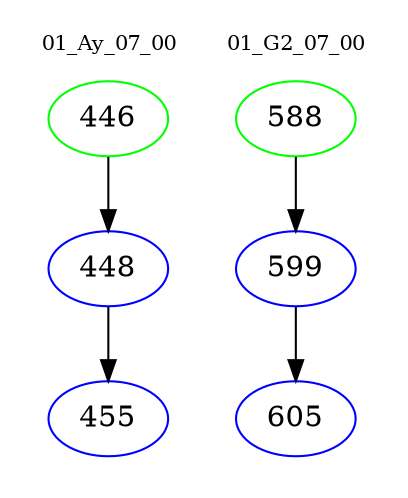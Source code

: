 digraph{
subgraph cluster_0 {
color = white
label = "01_Ay_07_00";
fontsize=10;
T0_446 [label="446", color="green"]
T0_446 -> T0_448 [color="black"]
T0_448 [label="448", color="blue"]
T0_448 -> T0_455 [color="black"]
T0_455 [label="455", color="blue"]
}
subgraph cluster_1 {
color = white
label = "01_G2_07_00";
fontsize=10;
T1_588 [label="588", color="green"]
T1_588 -> T1_599 [color="black"]
T1_599 [label="599", color="blue"]
T1_599 -> T1_605 [color="black"]
T1_605 [label="605", color="blue"]
}
}
